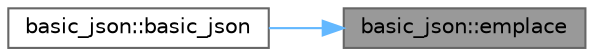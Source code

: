 digraph "basic_json::emplace"
{
 // LATEX_PDF_SIZE
  bgcolor="transparent";
  edge [fontname=Helvetica,fontsize=10,labelfontname=Helvetica,labelfontsize=10];
  node [fontname=Helvetica,fontsize=10,shape=box,height=0.2,width=0.4];
  rankdir="RL";
  Node1 [id="Node000001",label="basic_json::emplace",height=0.2,width=0.4,color="gray40", fillcolor="grey60", style="filled", fontcolor="black",tooltip="add an object to an object if key does not exist"];
  Node1 -> Node2 [id="edge2_Node000001_Node000002",dir="back",color="steelblue1",style="solid",tooltip=" "];
  Node2 [id="Node000002",label="basic_json::basic_json",height=0.2,width=0.4,color="grey40", fillcolor="white", style="filled",URL="$classbasic__json.html#aec3d71dec8062753efb67860b7cca1a1",tooltip="create a container (array or object) from an initializer list"];
}

